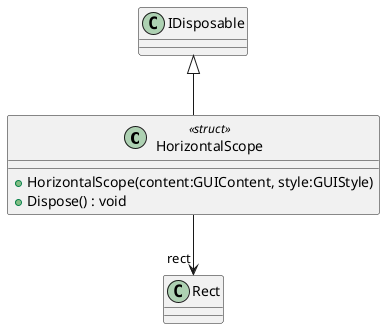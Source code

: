 @startuml
class HorizontalScope <<struct>> {
    + HorizontalScope(content:GUIContent, style:GUIStyle)
    + Dispose() : void
}
IDisposable <|-- HorizontalScope
HorizontalScope --> "rect" Rect
@enduml
